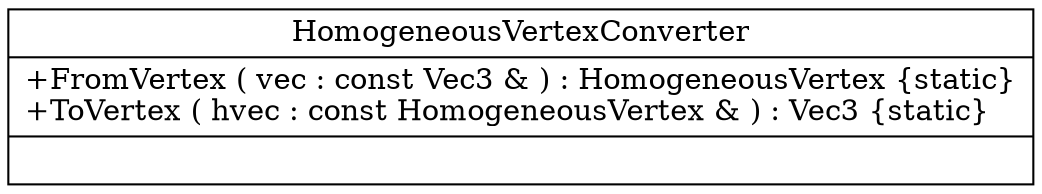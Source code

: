 digraph HomogeneousVertexConverter
{
graph [ rankdir="RL" ]
"d9/db7/class_homogeneous_vertex_converter" [ label="HomogeneousVertexConverter\n|+FromVertex ( vec : const Vec3 & ) : HomogeneousVertex \{static\}\l+ToVertex ( hvec : const HomogeneousVertex & ) : Vec3 \{static\}\l|" shape="record" ]
}